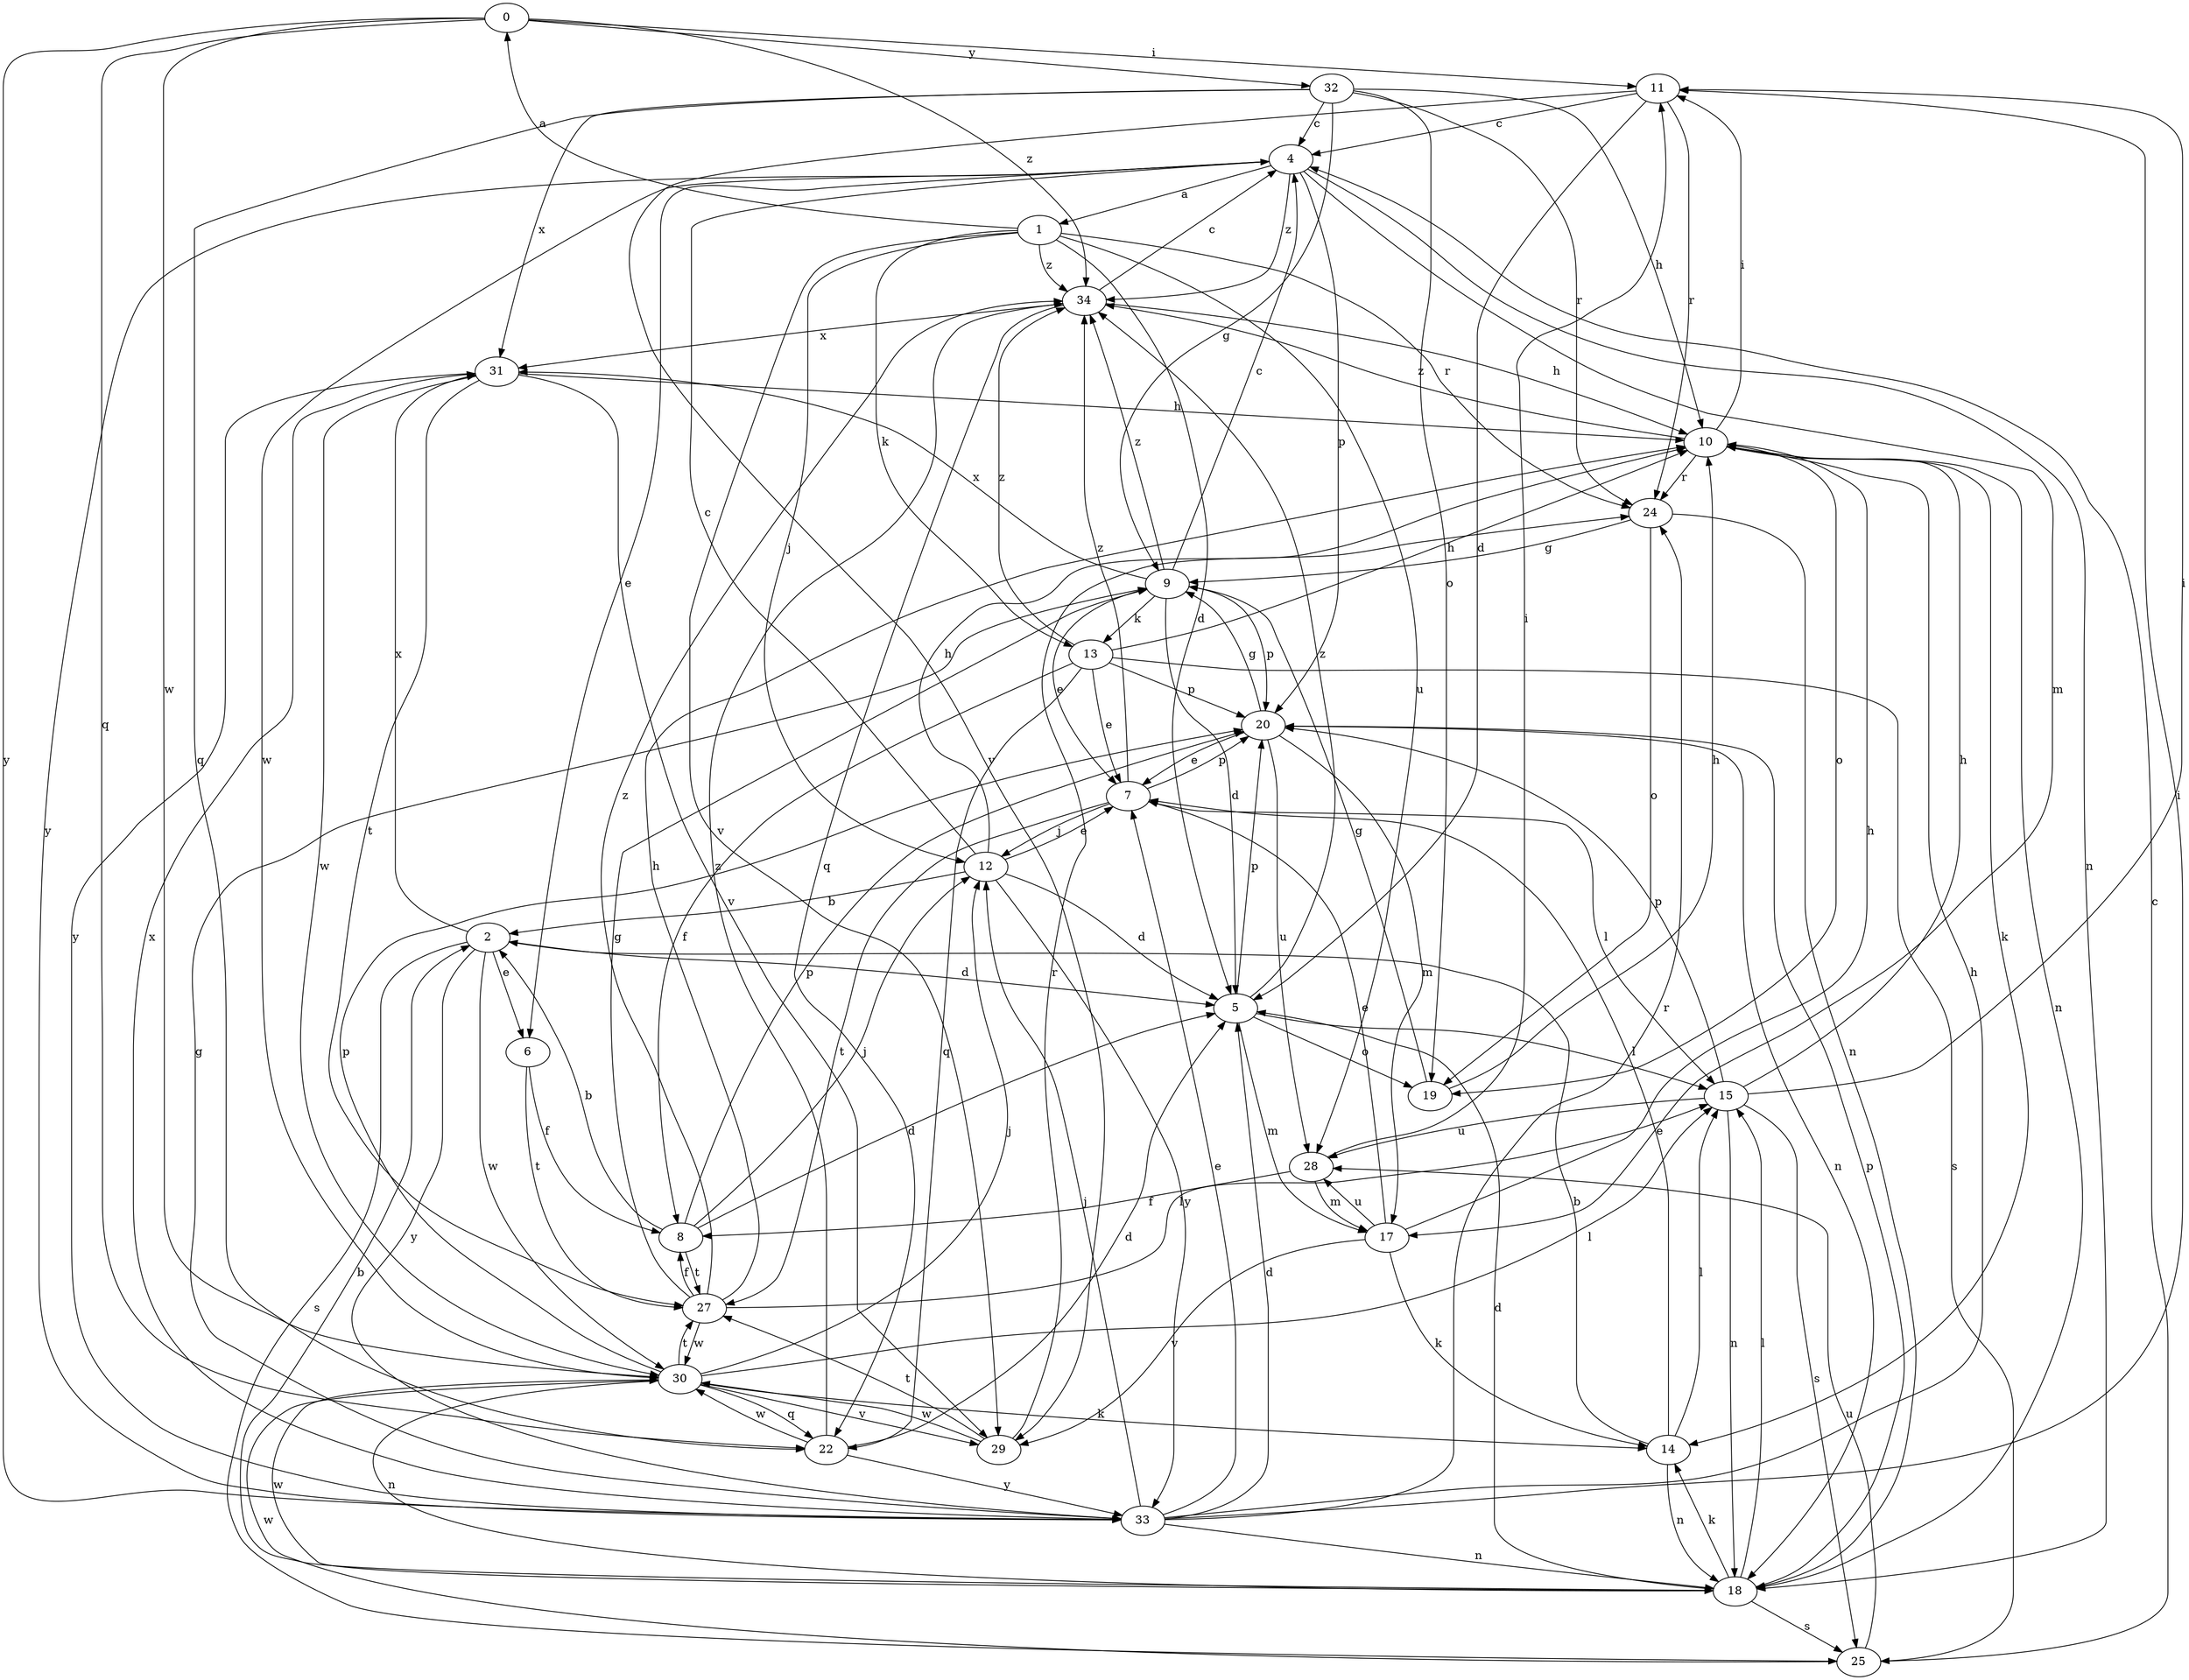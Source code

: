 strict digraph  {
0;
1;
2;
4;
5;
6;
7;
8;
9;
10;
11;
12;
13;
14;
15;
17;
18;
19;
20;
22;
24;
25;
27;
28;
29;
30;
31;
32;
33;
34;
0 -> 11  [label=i];
0 -> 22  [label=q];
0 -> 30  [label=w];
0 -> 32  [label=y];
0 -> 33  [label=y];
0 -> 34  [label=z];
1 -> 0  [label=a];
1 -> 5  [label=d];
1 -> 12  [label=j];
1 -> 13  [label=k];
1 -> 24  [label=r];
1 -> 28  [label=u];
1 -> 29  [label=v];
1 -> 34  [label=z];
2 -> 5  [label=d];
2 -> 6  [label=e];
2 -> 25  [label=s];
2 -> 30  [label=w];
2 -> 31  [label=x];
2 -> 33  [label=y];
4 -> 1  [label=a];
4 -> 6  [label=e];
4 -> 17  [label=m];
4 -> 18  [label=n];
4 -> 20  [label=p];
4 -> 30  [label=w];
4 -> 33  [label=y];
4 -> 34  [label=z];
5 -> 15  [label=l];
5 -> 17  [label=m];
5 -> 19  [label=o];
5 -> 20  [label=p];
5 -> 34  [label=z];
6 -> 8  [label=f];
6 -> 27  [label=t];
7 -> 12  [label=j];
7 -> 15  [label=l];
7 -> 20  [label=p];
7 -> 27  [label=t];
7 -> 34  [label=z];
8 -> 2  [label=b];
8 -> 5  [label=d];
8 -> 12  [label=j];
8 -> 20  [label=p];
8 -> 27  [label=t];
9 -> 4  [label=c];
9 -> 5  [label=d];
9 -> 7  [label=e];
9 -> 13  [label=k];
9 -> 20  [label=p];
9 -> 31  [label=x];
9 -> 34  [label=z];
10 -> 11  [label=i];
10 -> 14  [label=k];
10 -> 18  [label=n];
10 -> 19  [label=o];
10 -> 24  [label=r];
10 -> 34  [label=z];
11 -> 4  [label=c];
11 -> 5  [label=d];
11 -> 24  [label=r];
11 -> 29  [label=v];
12 -> 2  [label=b];
12 -> 4  [label=c];
12 -> 5  [label=d];
12 -> 7  [label=e];
12 -> 10  [label=h];
12 -> 33  [label=y];
13 -> 7  [label=e];
13 -> 8  [label=f];
13 -> 10  [label=h];
13 -> 20  [label=p];
13 -> 22  [label=q];
13 -> 25  [label=s];
13 -> 34  [label=z];
14 -> 2  [label=b];
14 -> 7  [label=e];
14 -> 15  [label=l];
14 -> 18  [label=n];
15 -> 10  [label=h];
15 -> 11  [label=i];
15 -> 18  [label=n];
15 -> 20  [label=p];
15 -> 25  [label=s];
15 -> 28  [label=u];
17 -> 7  [label=e];
17 -> 10  [label=h];
17 -> 14  [label=k];
17 -> 28  [label=u];
17 -> 29  [label=v];
18 -> 2  [label=b];
18 -> 5  [label=d];
18 -> 14  [label=k];
18 -> 15  [label=l];
18 -> 20  [label=p];
18 -> 25  [label=s];
18 -> 30  [label=w];
19 -> 9  [label=g];
19 -> 10  [label=h];
20 -> 7  [label=e];
20 -> 9  [label=g];
20 -> 17  [label=m];
20 -> 18  [label=n];
20 -> 28  [label=u];
22 -> 5  [label=d];
22 -> 30  [label=w];
22 -> 33  [label=y];
22 -> 34  [label=z];
24 -> 9  [label=g];
24 -> 18  [label=n];
24 -> 19  [label=o];
25 -> 4  [label=c];
25 -> 28  [label=u];
25 -> 30  [label=w];
27 -> 8  [label=f];
27 -> 9  [label=g];
27 -> 10  [label=h];
27 -> 15  [label=l];
27 -> 30  [label=w];
27 -> 34  [label=z];
28 -> 8  [label=f];
28 -> 11  [label=i];
28 -> 17  [label=m];
29 -> 24  [label=r];
29 -> 27  [label=t];
29 -> 30  [label=w];
30 -> 12  [label=j];
30 -> 14  [label=k];
30 -> 15  [label=l];
30 -> 18  [label=n];
30 -> 20  [label=p];
30 -> 22  [label=q];
30 -> 27  [label=t];
30 -> 29  [label=v];
31 -> 10  [label=h];
31 -> 27  [label=t];
31 -> 29  [label=v];
31 -> 30  [label=w];
31 -> 33  [label=y];
32 -> 4  [label=c];
32 -> 9  [label=g];
32 -> 10  [label=h];
32 -> 19  [label=o];
32 -> 22  [label=q];
32 -> 24  [label=r];
32 -> 31  [label=x];
33 -> 5  [label=d];
33 -> 7  [label=e];
33 -> 9  [label=g];
33 -> 10  [label=h];
33 -> 11  [label=i];
33 -> 12  [label=j];
33 -> 18  [label=n];
33 -> 24  [label=r];
33 -> 31  [label=x];
34 -> 4  [label=c];
34 -> 10  [label=h];
34 -> 22  [label=q];
34 -> 31  [label=x];
}
